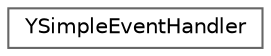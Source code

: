 digraph "Graphical Class Hierarchy"
{
 // LATEX_PDF_SIZE
  bgcolor="transparent";
  edge [fontname=Helvetica,fontsize=10,labelfontname=Helvetica,labelfontsize=10];
  node [fontname=Helvetica,fontsize=10,shape=box,height=0.2,width=0.4];
  rankdir="LR";
  Node0 [id="Node000000",label="YSimpleEventHandler",height=0.2,width=0.4,color="grey40", fillcolor="white", style="filled",URL="$classYSimpleEventHandler.html",tooltip=" "];
}
